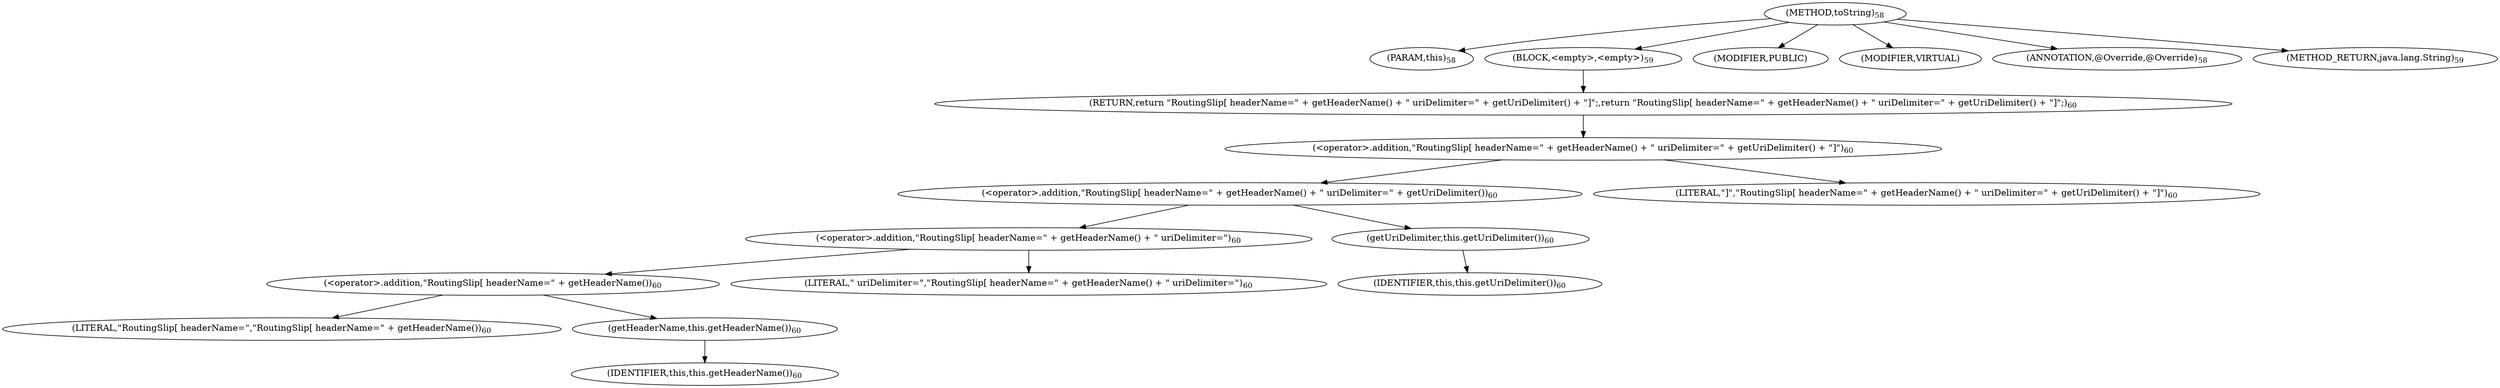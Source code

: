 digraph "toString" {  
"78" [label = <(METHOD,toString)<SUB>58</SUB>> ]
"11" [label = <(PARAM,this)<SUB>58</SUB>> ]
"79" [label = <(BLOCK,&lt;empty&gt;,&lt;empty&gt;)<SUB>59</SUB>> ]
"80" [label = <(RETURN,return &quot;RoutingSlip[ headerName=&quot; + getHeaderName() + &quot; uriDelimiter=&quot; + getUriDelimiter() + &quot;]&quot;;,return &quot;RoutingSlip[ headerName=&quot; + getHeaderName() + &quot; uriDelimiter=&quot; + getUriDelimiter() + &quot;]&quot;;)<SUB>60</SUB>> ]
"81" [label = <(&lt;operator&gt;.addition,&quot;RoutingSlip[ headerName=&quot; + getHeaderName() + &quot; uriDelimiter=&quot; + getUriDelimiter() + &quot;]&quot;)<SUB>60</SUB>> ]
"82" [label = <(&lt;operator&gt;.addition,&quot;RoutingSlip[ headerName=&quot; + getHeaderName() + &quot; uriDelimiter=&quot; + getUriDelimiter())<SUB>60</SUB>> ]
"83" [label = <(&lt;operator&gt;.addition,&quot;RoutingSlip[ headerName=&quot; + getHeaderName() + &quot; uriDelimiter=&quot;)<SUB>60</SUB>> ]
"84" [label = <(&lt;operator&gt;.addition,&quot;RoutingSlip[ headerName=&quot; + getHeaderName())<SUB>60</SUB>> ]
"85" [label = <(LITERAL,&quot;RoutingSlip[ headerName=&quot;,&quot;RoutingSlip[ headerName=&quot; + getHeaderName())<SUB>60</SUB>> ]
"86" [label = <(getHeaderName,this.getHeaderName())<SUB>60</SUB>> ]
"10" [label = <(IDENTIFIER,this,this.getHeaderName())<SUB>60</SUB>> ]
"87" [label = <(LITERAL,&quot; uriDelimiter=&quot;,&quot;RoutingSlip[ headerName=&quot; + getHeaderName() + &quot; uriDelimiter=&quot;)<SUB>60</SUB>> ]
"88" [label = <(getUriDelimiter,this.getUriDelimiter())<SUB>60</SUB>> ]
"12" [label = <(IDENTIFIER,this,this.getUriDelimiter())<SUB>60</SUB>> ]
"89" [label = <(LITERAL,&quot;]&quot;,&quot;RoutingSlip[ headerName=&quot; + getHeaderName() + &quot; uriDelimiter=&quot; + getUriDelimiter() + &quot;]&quot;)<SUB>60</SUB>> ]
"90" [label = <(MODIFIER,PUBLIC)> ]
"91" [label = <(MODIFIER,VIRTUAL)> ]
"92" [label = <(ANNOTATION,@Override,@Override)<SUB>58</SUB>> ]
"93" [label = <(METHOD_RETURN,java.lang.String)<SUB>59</SUB>> ]
  "78" -> "11" 
  "78" -> "79" 
  "78" -> "90" 
  "78" -> "91" 
  "78" -> "92" 
  "78" -> "93" 
  "79" -> "80" 
  "80" -> "81" 
  "81" -> "82" 
  "81" -> "89" 
  "82" -> "83" 
  "82" -> "88" 
  "83" -> "84" 
  "83" -> "87" 
  "84" -> "85" 
  "84" -> "86" 
  "86" -> "10" 
  "88" -> "12" 
}
